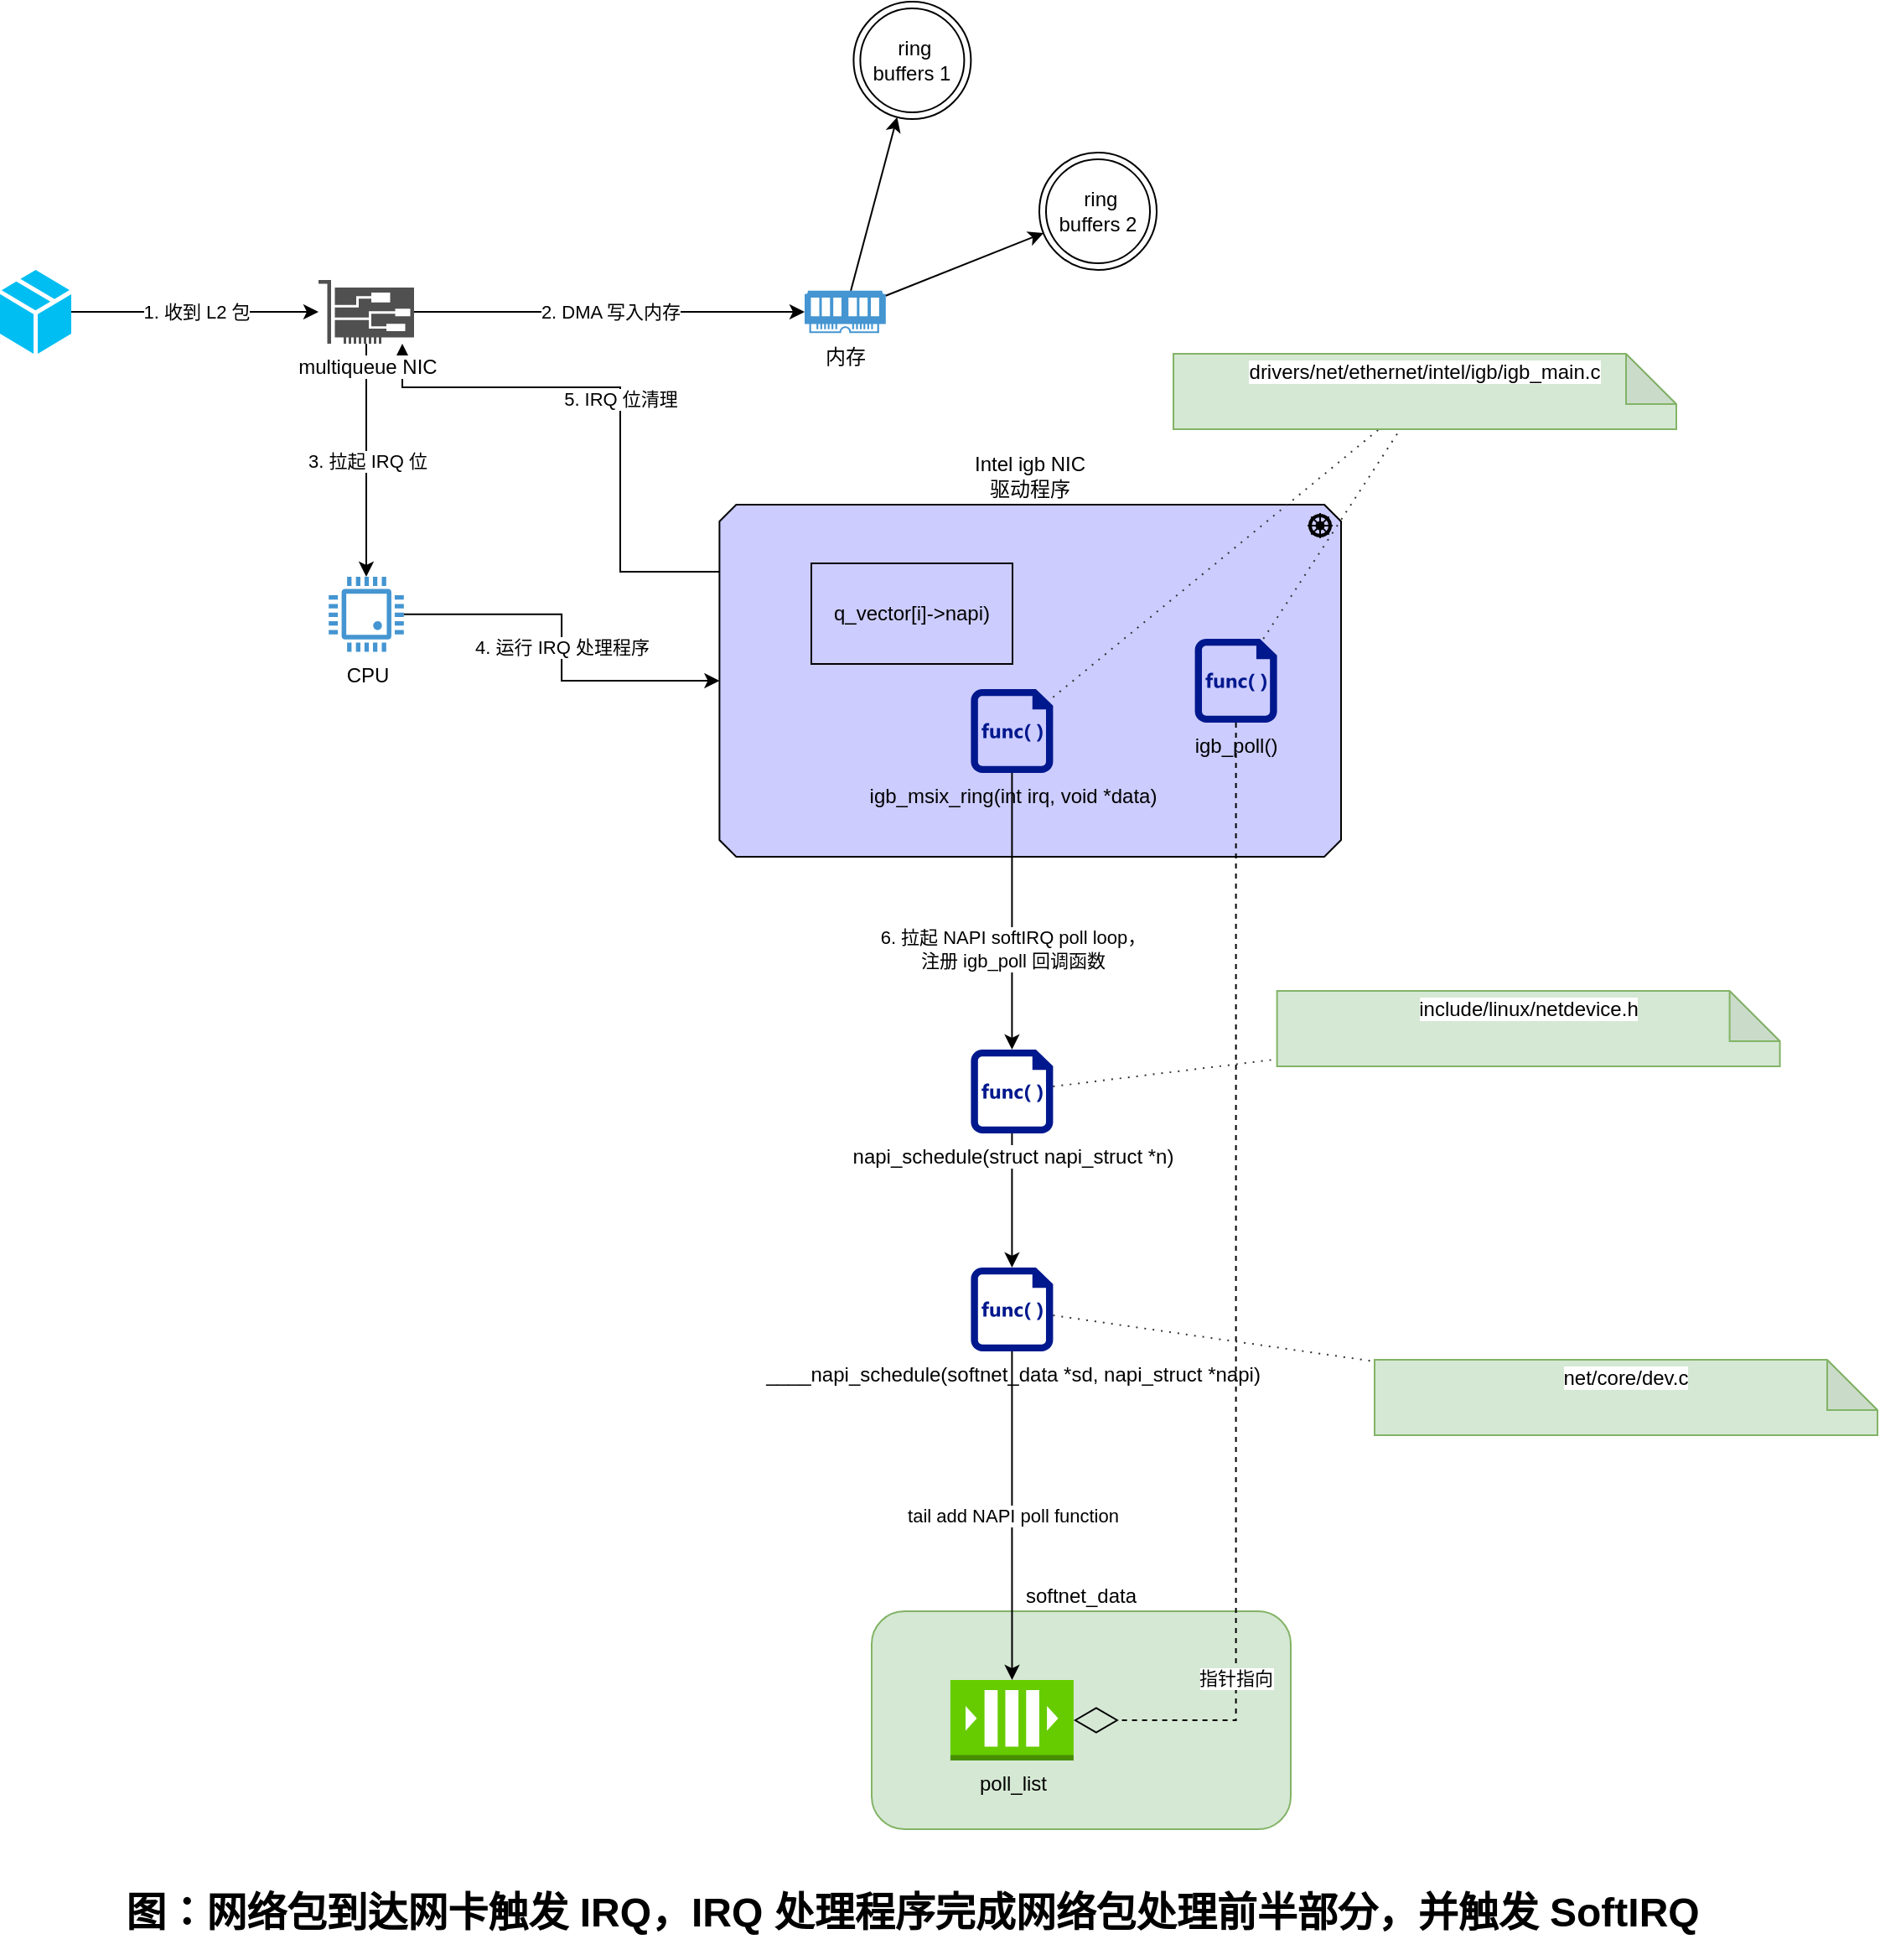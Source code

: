 <mxfile version="15.4.0" type="device" pages="2"><diagram id="CSvvtJoz5aGHEWp1j5eI" name="main"><mxGraphModel dx="1796" dy="1184" grid="1" gridSize="10" guides="1" tooltips="1" connect="1" arrows="1" fold="1" page="1" pageScale="1" pageWidth="1100" pageHeight="850" background="#FFFFFF" math="0" shadow="0"><root><mxCell id="0"/><mxCell id="1" parent="0"/><mxCell id="CcusXKu6SeYHiiM2urbO-2" value="" style="verticalLabelPosition=bottom;html=1;verticalAlign=top;align=center;strokeColor=none;fillColor=#00BEF2;shape=mxgraph.azure.cloud_service_package_file;" vertex="1" parent="1"><mxGeometry x="220" y="220" width="42.5" height="50" as="geometry"/></mxCell><mxCell id="CcusXKu6SeYHiiM2urbO-4" value="1. 收到 L2 包" style="endArrow=classic;html=1;rounded=0;edgeStyle=orthogonalEdgeStyle;exitX=1;exitY=0.5;exitDx=0;exitDy=0;exitPerimeter=0;" edge="1" parent="1" source="CcusXKu6SeYHiiM2urbO-2" target="CcusXKu6SeYHiiM2urbO-3"><mxGeometry width="50" height="50" relative="1" as="geometry"><mxPoint x="200" y="480" as="sourcePoint"/><mxPoint x="250" y="430" as="targetPoint"/></mxGeometry></mxCell><mxCell id="CcusXKu6SeYHiiM2urbO-5" value="CPU" style="pointerEvents=1;shadow=0;dashed=0;html=1;strokeColor=none;fillColor=#4495D1;labelPosition=center;verticalLabelPosition=bottom;verticalAlign=top;align=center;outlineConnect=0;shape=mxgraph.veeam.cpu;" vertex="1" parent="1"><mxGeometry x="416.1" y="403" width="44.8" height="44.8" as="geometry"/></mxCell><mxCell id="CcusXKu6SeYHiiM2urbO-6" value="内存" style="pointerEvents=1;shadow=0;dashed=0;html=1;strokeColor=none;fillColor=#4495D1;labelPosition=center;verticalLabelPosition=bottom;verticalAlign=top;align=center;outlineConnect=0;shape=mxgraph.veeam.ram;" vertex="1" parent="1"><mxGeometry x="700" y="232.4" width="48.4" height="25.2" as="geometry"/></mxCell><mxCell id="CcusXKu6SeYHiiM2urbO-7" value="3. 拉起 IRQ 位" style="endArrow=classic;html=1;rounded=0;edgeStyle=orthogonalEdgeStyle;" edge="1" parent="1" source="CcusXKu6SeYHiiM2urbO-3" target="CcusXKu6SeYHiiM2urbO-5"><mxGeometry width="50" height="50" relative="1" as="geometry"><mxPoint x="172.5" y="255" as="sourcePoint"/><mxPoint x="420" y="255" as="targetPoint"/></mxGeometry></mxCell><mxCell id="CcusXKu6SeYHiiM2urbO-8" value="2. DMA 写入内存" style="endArrow=classic;html=1;rounded=0;edgeStyle=orthogonalEdgeStyle;" edge="1" parent="1" source="CcusXKu6SeYHiiM2urbO-3" target="CcusXKu6SeYHiiM2urbO-6"><mxGeometry width="50" height="50" relative="1" as="geometry"><mxPoint x="448.5" y="274" as="sourcePoint"/><mxPoint x="455.4" y="410" as="targetPoint"/></mxGeometry></mxCell><mxCell id="CcusXKu6SeYHiiM2urbO-9" value="Intel igb NIC&lt;br&gt;驱动程序" style="html=1;outlineConnect=0;whiteSpace=wrap;fillColor=#CCCCFF;shape=mxgraph.archimate3.application;appType=driver;archiType=oct;spacingRight=0;labelPosition=center;verticalLabelPosition=top;align=center;verticalAlign=bottom;" vertex="1" parent="1"><mxGeometry x="649.2" y="360" width="370.8" height="210" as="geometry"/></mxCell><mxCell id="CcusXKu6SeYHiiM2urbO-10" value="4. 运行 IRQ 处理程序" style="endArrow=classic;html=1;rounded=0;edgeStyle=orthogonalEdgeStyle;" edge="1" parent="1" source="CcusXKu6SeYHiiM2urbO-5" target="CcusXKu6SeYHiiM2urbO-9"><mxGeometry width="50" height="50" relative="1" as="geometry"><mxPoint x="448.5" y="274" as="sourcePoint"/><mxPoint x="448.5" y="413" as="targetPoint"/></mxGeometry></mxCell><mxCell id="CcusXKu6SeYHiiM2urbO-11" value="5. IRQ 位清理" style="endArrow=classic;html=1;rounded=0;edgeStyle=orthogonalEdgeStyle;" edge="1" parent="1" source="CcusXKu6SeYHiiM2urbO-9" target="CcusXKu6SeYHiiM2urbO-3"><mxGeometry width="50" height="50" relative="1" as="geometry"><mxPoint x="470.9" y="435.4" as="sourcePoint"/><mxPoint x="659.2" y="435.4" as="targetPoint"/><Array as="points"><mxPoint x="590" y="400"/><mxPoint x="590" y="290"/><mxPoint x="460" y="290"/></Array></mxGeometry></mxCell><mxCell id="CcusXKu6SeYHiiM2urbO-13" value="" style="endArrow=classic;html=1;rounded=0;edgeStyle=orthogonalEdgeStyle;" edge="1" parent="1" source="CcusXKu6SeYHiiM2urbO-22" target="CcusXKu6SeYHiiM2urbO-28"><mxGeometry width="50" height="50" relative="1" as="geometry"><mxPoint x="470.9" y="570.4" as="sourcePoint"/><mxPoint x="823.7" y="825" as="targetPoint"/></mxGeometry></mxCell><mxCell id="CcusXKu6SeYHiiM2urbO-15" value="&amp;nbsp;ring buffers 1" style="ellipse;shape=doubleEllipse;whiteSpace=wrap;html=1;aspect=fixed;" vertex="1" parent="1"><mxGeometry x="729.2" y="60" width="70" height="70" as="geometry"/></mxCell><mxCell id="CcusXKu6SeYHiiM2urbO-16" value="&amp;nbsp;ring buffers 2" style="ellipse;shape=doubleEllipse;whiteSpace=wrap;html=1;aspect=fixed;" vertex="1" parent="1"><mxGeometry x="840" y="150" width="70" height="70" as="geometry"/></mxCell><mxCell id="CcusXKu6SeYHiiM2urbO-17" value="" style="endArrow=classic;html=1;rounded=0;" edge="1" parent="1" source="CcusXKu6SeYHiiM2urbO-6" target="CcusXKu6SeYHiiM2urbO-16"><mxGeometry width="50" height="50" relative="1" as="geometry"><mxPoint x="590" y="180" as="sourcePoint"/><mxPoint x="640" y="130" as="targetPoint"/></mxGeometry></mxCell><mxCell id="CcusXKu6SeYHiiM2urbO-18" value="" style="endArrow=classic;html=1;rounded=0;" edge="1" parent="1" source="CcusXKu6SeYHiiM2urbO-6" target="CcusXKu6SeYHiiM2urbO-15"><mxGeometry width="50" height="50" relative="1" as="geometry"><mxPoint x="758.4" y="242.975" as="sourcePoint"/><mxPoint x="863.695" y="190.652" as="targetPoint"/></mxGeometry></mxCell><mxCell id="CcusXKu6SeYHiiM2urbO-3" value="multiqueue NIC" style="sketch=0;pointerEvents=1;shadow=0;dashed=0;html=1;strokeColor=none;fillColor=#505050;labelPosition=center;verticalLabelPosition=bottom;verticalAlign=top;outlineConnect=0;align=center;shape=mxgraph.office.devices.nic;labelBackgroundColor=default;" vertex="1" parent="1"><mxGeometry x="410" y="226" width="57" height="38" as="geometry"/></mxCell><UserObject label="igb_msix_ring(int irq, void *data)" link="https://elixir.bootlin.com/linux/v5.4/source/drivers/net/ethernet/intel/igb/igb_main.c#L6580" id="CcusXKu6SeYHiiM2urbO-19"><mxCell style="sketch=0;aspect=fixed;pointerEvents=1;shadow=0;dashed=0;html=1;strokeColor=none;labelPosition=center;verticalLabelPosition=bottom;verticalAlign=top;align=center;fillColor=#00188D;shape=mxgraph.mscae.enterprise.code_file;labelBackgroundColor=none;" vertex="1" parent="1"><mxGeometry x="799.2" y="470" width="49" height="50" as="geometry"/></mxCell></UserObject><mxCell id="CcusXKu6SeYHiiM2urbO-20" value="" style="endArrow=none;dashed=1;html=1;rounded=0;fontFamily=Helvetica;fontSize=15;fontColor=#000000;dashPattern=1 4;strokeColor=#333333;" edge="1" parent="1" target="CcusXKu6SeYHiiM2urbO-21" source="CcusXKu6SeYHiiM2urbO-19"><mxGeometry width="50" height="50" relative="1" as="geometry"><mxPoint x="958" y="337.091" as="sourcePoint"/><mxPoint x="929" y="1313.655" as="targetPoint"/></mxGeometry></mxCell><UserObject label="drivers/net/ethernet/intel/igb/igb_main.c" id="CcusXKu6SeYHiiM2urbO-21"><mxCell style="shape=note;whiteSpace=wrap;html=1;backgroundOutline=1;darkOpacity=0.05;labelBackgroundColor=default;labelPosition=center;verticalLabelPosition=top;align=center;verticalAlign=bottom;fillColor=#d5e8d4;strokeColor=#82b366;spacingTop=0;spacingBottom=-20;spacingRight=0;" vertex="1" parent="1"><mxGeometry x="920" y="270" width="300" height="45" as="geometry"/></mxCell></UserObject><mxCell id="CcusXKu6SeYHiiM2urbO-23" value="" style="endArrow=none;dashed=1;html=1;rounded=0;fontFamily=Helvetica;fontSize=15;fontColor=#000000;dashPattern=1 4;strokeColor=#333333;" edge="1" source="CcusXKu6SeYHiiM2urbO-22" target="CcusXKu6SeYHiiM2urbO-24" parent="1"><mxGeometry width="50" height="50" relative="1" as="geometry"><mxPoint x="1047" y="712.091" as="sourcePoint"/><mxPoint x="1018" y="1688.655" as="targetPoint"/></mxGeometry></mxCell><UserObject label="include/linux/netdevice.h" id="CcusXKu6SeYHiiM2urbO-24"><mxCell style="shape=note;whiteSpace=wrap;html=1;backgroundOutline=1;darkOpacity=0.05;labelBackgroundColor=default;labelPosition=center;verticalLabelPosition=top;align=center;verticalAlign=bottom;fillColor=#d5e8d4;strokeColor=#82b366;spacingTop=0;spacingBottom=-20;spacingRight=0;" vertex="1" parent="1"><mxGeometry x="981.8" y="650" width="300" height="45" as="geometry"/></mxCell></UserObject><mxCell id="CcusXKu6SeYHiiM2urbO-25" value="6. 拉起 NAPI softIRQ poll loop，&lt;br&gt;注册&amp;nbsp;igb_poll 回调函数" style="endArrow=classic;html=1;rounded=0;" edge="1" parent="1" source="CcusXKu6SeYHiiM2urbO-19" target="CcusXKu6SeYHiiM2urbO-22"><mxGeometry x="0.267" width="50" height="50" relative="1" as="geometry"><mxPoint x="789" y="570" as="sourcePoint"/><mxPoint x="839" y="520" as="targetPoint"/><mxPoint as="offset"/></mxGeometry></mxCell><UserObject label="napi_schedule(struct napi_struct *n)" link="https://elixir.bootlin.com/linux/v5.4/source/include/linux/netdevice.h#L440" id="CcusXKu6SeYHiiM2urbO-22"><mxCell style="sketch=0;aspect=fixed;pointerEvents=1;shadow=0;dashed=0;html=1;strokeColor=none;labelPosition=center;verticalLabelPosition=bottom;verticalAlign=top;align=center;fillColor=#00188D;shape=mxgraph.mscae.enterprise.code_file;labelBackgroundColor=default;" vertex="1" parent="1"><mxGeometry x="799.2" y="685" width="49" height="50" as="geometry"/></mxCell></UserObject><UserObject label="net/core/dev.c" id="CcusXKu6SeYHiiM2urbO-30"><mxCell style="shape=note;whiteSpace=wrap;html=1;backgroundOutline=1;darkOpacity=0.05;labelBackgroundColor=default;labelPosition=center;verticalLabelPosition=top;align=center;verticalAlign=bottom;fillColor=#d5e8d4;strokeColor=#82b366;spacingTop=0;spacingBottom=-20;spacingRight=0;" vertex="1" parent="1"><mxGeometry x="1040" y="870" width="300" height="45" as="geometry"/></mxCell></UserObject><mxCell id="CcusXKu6SeYHiiM2urbO-31" value="" style="endArrow=none;dashed=1;html=1;rounded=0;fontFamily=Helvetica;fontSize=15;fontColor=#000000;dashPattern=1 4;strokeColor=#333333;" edge="1" target="CcusXKu6SeYHiiM2urbO-30" parent="1" source="CcusXKu6SeYHiiM2urbO-28"><mxGeometry width="50" height="50" relative="1" as="geometry"><mxPoint x="870" y="860.935" as="sourcePoint"/><mxPoint x="1039.8" y="1843.655" as="targetPoint"/></mxGeometry></mxCell><UserObject label="____napi_schedule(softnet_data *sd,&amp;nbsp;napi_struct *napi)" link="https://elixir.bootlin.com/linux/v5.4/source/net/core/dev.c#L3893" id="CcusXKu6SeYHiiM2urbO-28"><mxCell style="sketch=0;aspect=fixed;pointerEvents=1;shadow=0;dashed=0;html=1;strokeColor=none;labelPosition=center;verticalLabelPosition=bottom;verticalAlign=top;align=center;fillColor=#00188D;shape=mxgraph.mscae.enterprise.code_file;labelBackgroundColor=default;" vertex="1" parent="1"><mxGeometry x="799.2" y="815" width="49" height="50" as="geometry"/></mxCell></UserObject><mxCell id="CcusXKu6SeYHiiM2urbO-32" value="q_vector[i]-&amp;gt;napi)" style="rounded=0;whiteSpace=wrap;html=1;labelBackgroundColor=none;fillColor=none;" vertex="1" parent="1"><mxGeometry x="704" y="395" width="120" height="60" as="geometry"/></mxCell><UserObject label="softnet_data" link="https://elixir.bootlin.com/linux/v5.4/source/include/linux/netdevice.h#L2974" id="CcusXKu6SeYHiiM2urbO-33"><mxCell style="rounded=1;whiteSpace=wrap;html=1;shadow=0;labelBackgroundColor=none;sketch=0;fontFamily=Helvetica;fontSize=12;strokeColor=#82b366;fillColor=#d5e8d4;align=center;labelPosition=center;verticalLabelPosition=top;verticalAlign=bottom;" vertex="1" parent="1"><mxGeometry x="740" y="1020" width="250" height="130" as="geometry"/></mxCell></UserObject><UserObject label="poll_list" link="https://elixir.bootlin.com/linux/v5.4/source/include/linux/netdevice.h#L2975" id="CcusXKu6SeYHiiM2urbO-34"><mxCell style="outlineConnect=0;dashed=0;verticalLabelPosition=bottom;verticalAlign=top;align=center;html=1;shape=mxgraph.aws3.queue;fillColor=#66CC00;gradientColor=none;shadow=0;labelBackgroundColor=none;sketch=0;fontFamily=Helvetica;fontSize=12;fontColor=#000000;strokeColor=default;" vertex="1" parent="1"><mxGeometry x="786.95" y="1061" width="73.5" height="48" as="geometry"/></mxCell></UserObject><mxCell id="CcusXKu6SeYHiiM2urbO-29" value="tail add NAPI poll function" style="endArrow=classic;html=1;rounded=0;edgeStyle=orthogonalEdgeStyle;" edge="1" parent="1" source="CcusXKu6SeYHiiM2urbO-28" target="CcusXKu6SeYHiiM2urbO-34"><mxGeometry width="50" height="50" relative="1" as="geometry"><mxPoint x="833.7" y="745" as="sourcePoint"/><mxPoint x="823.7" y="995.483" as="targetPoint"/></mxGeometry></mxCell><UserObject label="igb_poll()" link="https://elixir.bootlin.com/linux/v5.4/source/drivers/net/ethernet/intel/igb/igb_main.c#L7702" id="CcusXKu6SeYHiiM2urbO-40"><mxCell style="sketch=0;aspect=fixed;pointerEvents=1;shadow=0;dashed=0;html=1;strokeColor=none;labelPosition=center;verticalLabelPosition=bottom;verticalAlign=top;align=center;fillColor=#00188D;shape=mxgraph.mscae.enterprise.code_file;labelBackgroundColor=none;" vertex="1" parent="1"><mxGeometry x="932.8" y="440" width="49" height="50" as="geometry"/></mxCell></UserObject><mxCell id="CcusXKu6SeYHiiM2urbO-41" value="" style="endArrow=none;dashed=1;html=1;rounded=0;fontFamily=Helvetica;fontSize=15;fontColor=#000000;dashPattern=1 4;strokeColor=#333333;" edge="1" parent="1" source="CcusXKu6SeYHiiM2urbO-40" target="CcusXKu6SeYHiiM2urbO-21"><mxGeometry width="50" height="50" relative="1" as="geometry"><mxPoint x="858.2" y="484.857" as="sourcePoint"/><mxPoint x="1052.633" y="325" as="targetPoint"/></mxGeometry></mxCell><mxCell id="CcusXKu6SeYHiiM2urbO-42" value="指针指向" style="endArrow=diamondThin;endFill=0;endSize=24;html=1;rounded=0;dashed=1;edgeStyle=orthogonalEdgeStyle;" edge="1" parent="1" source="CcusXKu6SeYHiiM2urbO-40" target="CcusXKu6SeYHiiM2urbO-34"><mxGeometry x="0.648" width="160" relative="1" as="geometry"><mxPoint x="1270" y="1132.55" as="sourcePoint"/><mxPoint x="1060" y="960.005" as="targetPoint"/><Array as="points"><mxPoint x="957" y="1085"/></Array><mxPoint as="offset"/></mxGeometry></mxCell><mxCell id="z55LHf9SGxCqh7GQUWgO-1" value="图：网络包到达网卡触发 IRQ，IRQ 处理程序完成网络包处理前半部分，并触发 SoftIRQ" style="text;strokeColor=none;fillColor=none;html=1;fontSize=24;fontStyle=1;verticalAlign=middle;align=center;shadow=1;labelBackgroundColor=none;sketch=0;fontFamily=Helvetica;fontColor=#000000;" vertex="1" parent="1"><mxGeometry x="279.2" y="1180" width="970" height="40" as="geometry"/></mxCell></root></mxGraphModel></diagram><diagram id="9iDSNYYGRsEFwdFOo_OE" name="Page-2"><mxGraphModel dx="1257" dy="829" grid="1" gridSize="10" guides="1" tooltips="1" connect="1" arrows="1" fold="1" page="1" pageScale="1" pageWidth="1100" pageHeight="850" math="0" shadow="0"><root><mxCell id="Yu55dQ6wUzZNkIkP8yD6-0"/><mxCell id="Yu55dQ6wUzZNkIkP8yD6-1" parent="Yu55dQ6wUzZNkIkP8yD6-0"/><UserObject label="softirq.c" id="Yu55dQ6wUzZNkIkP8yD6-2"><mxCell style="shape=note;whiteSpace=wrap;html=1;backgroundOutline=1;darkOpacity=0.05;labelBackgroundColor=default;labelPosition=left;verticalLabelPosition=top;align=right;verticalAlign=bottom;fillColor=#dae8fc;strokeColor=#6c8ebf;spacingTop=0;spacingBottom=-20;spacingRight=-90;" vertex="1" parent="Yu55dQ6wUzZNkIkP8yD6-1"><mxGeometry x="130" y="910" width="150" height="50" as="geometry"/></mxCell></UserObject><UserObject label="__raise_softirq_irqoff(unsigned int nr)" link="https://elixir.bootlin.com/linux/v5.4/source/kernel/softirq.c#L449" tooltip="" id="Yu55dQ6wUzZNkIkP8yD6-3"><mxCell style="sketch=0;aspect=fixed;pointerEvents=1;shadow=0;dashed=0;html=1;strokeColor=none;labelPosition=center;verticalLabelPosition=bottom;verticalAlign=top;align=center;fillColor=#00188D;shape=mxgraph.mscae.enterprise.code_file;labelBackgroundColor=none;" vertex="1" parent="Yu55dQ6wUzZNkIkP8yD6-1"><mxGeometry x="350" y="1040" width="49" height="50" as="geometry"/></mxCell></UserObject><mxCell id="Yu55dQ6wUzZNkIkP8yD6-4" value="" style="endArrow=none;dashed=1;html=1;rounded=0;fontFamily=Helvetica;fontSize=15;fontColor=#000000;dashPattern=1 4;strokeColor=#333333;" edge="1" parent="Yu55dQ6wUzZNkIkP8yD6-1" source="Yu55dQ6wUzZNkIkP8yD6-2" target="Yu55dQ6wUzZNkIkP8yD6-3"><mxGeometry width="50" height="50" relative="1" as="geometry"><mxPoint x="-78.243" y="820" as="sourcePoint"/><mxPoint x="-43.108" y="950" as="targetPoint"/></mxGeometry></mxCell><mxCell id="Yu55dQ6wUzZNkIkP8yD6-5" value="__raise_softirq_irqoff(NET_RX_SOFTIRQ)" style="endArrow=classic;html=1;rounded=0;edgeStyle=orthogonalEdgeStyle;" edge="1" parent="Yu55dQ6wUzZNkIkP8yD6-1" target="Yu55dQ6wUzZNkIkP8yD6-3"><mxGeometry width="50" height="50" relative="1" as="geometry"><mxPoint x="799.2" y="840" as="sourcePoint"/><mxPoint x="833.8" y="1071" as="targetPoint"/></mxGeometry></mxCell></root></mxGraphModel></diagram></mxfile>